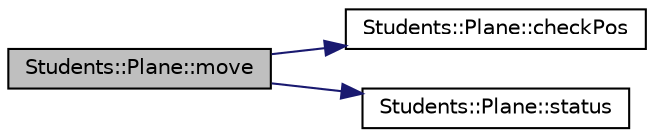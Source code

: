 digraph "Students::Plane::move"
{
 // LATEX_PDF_SIZE
  edge [fontname="Helvetica",fontsize="10",labelfontname="Helvetica",labelfontsize="10"];
  node [fontname="Helvetica",fontsize="10",shape=record];
  rankdir="LR";
  Node1 [label="Students::Plane::move",height=0.2,width=0.4,color="black", fillcolor="grey75", style="filled", fontcolor="black",tooltip="plane is moved every timer tick to correct direction"];
  Node1 -> Node2 [color="midnightblue",fontsize="10",style="solid",fontname="Helvetica"];
  Node2 [label="Students::Plane::checkPos",height=0.2,width=0.4,color="black", fillcolor="white", style="filled",URL="$class_students_1_1_plane.html#a2cd11f9c98f5a7581a8a5d9e88e2d83c",tooltip="if plane flies out of map it will be removed and removePlane will be emitted"];
  Node1 -> Node3 [color="midnightblue",fontsize="10",style="solid",fontname="Helvetica"];
  Node3 [label="Students::Plane::status",height=0.2,width=0.4,color="black", fillcolor="white", style="filled",URL="$class_students_1_1_plane.html#ad69857828f51a12a3ee145d2e541b9ee",tooltip=" "];
}
